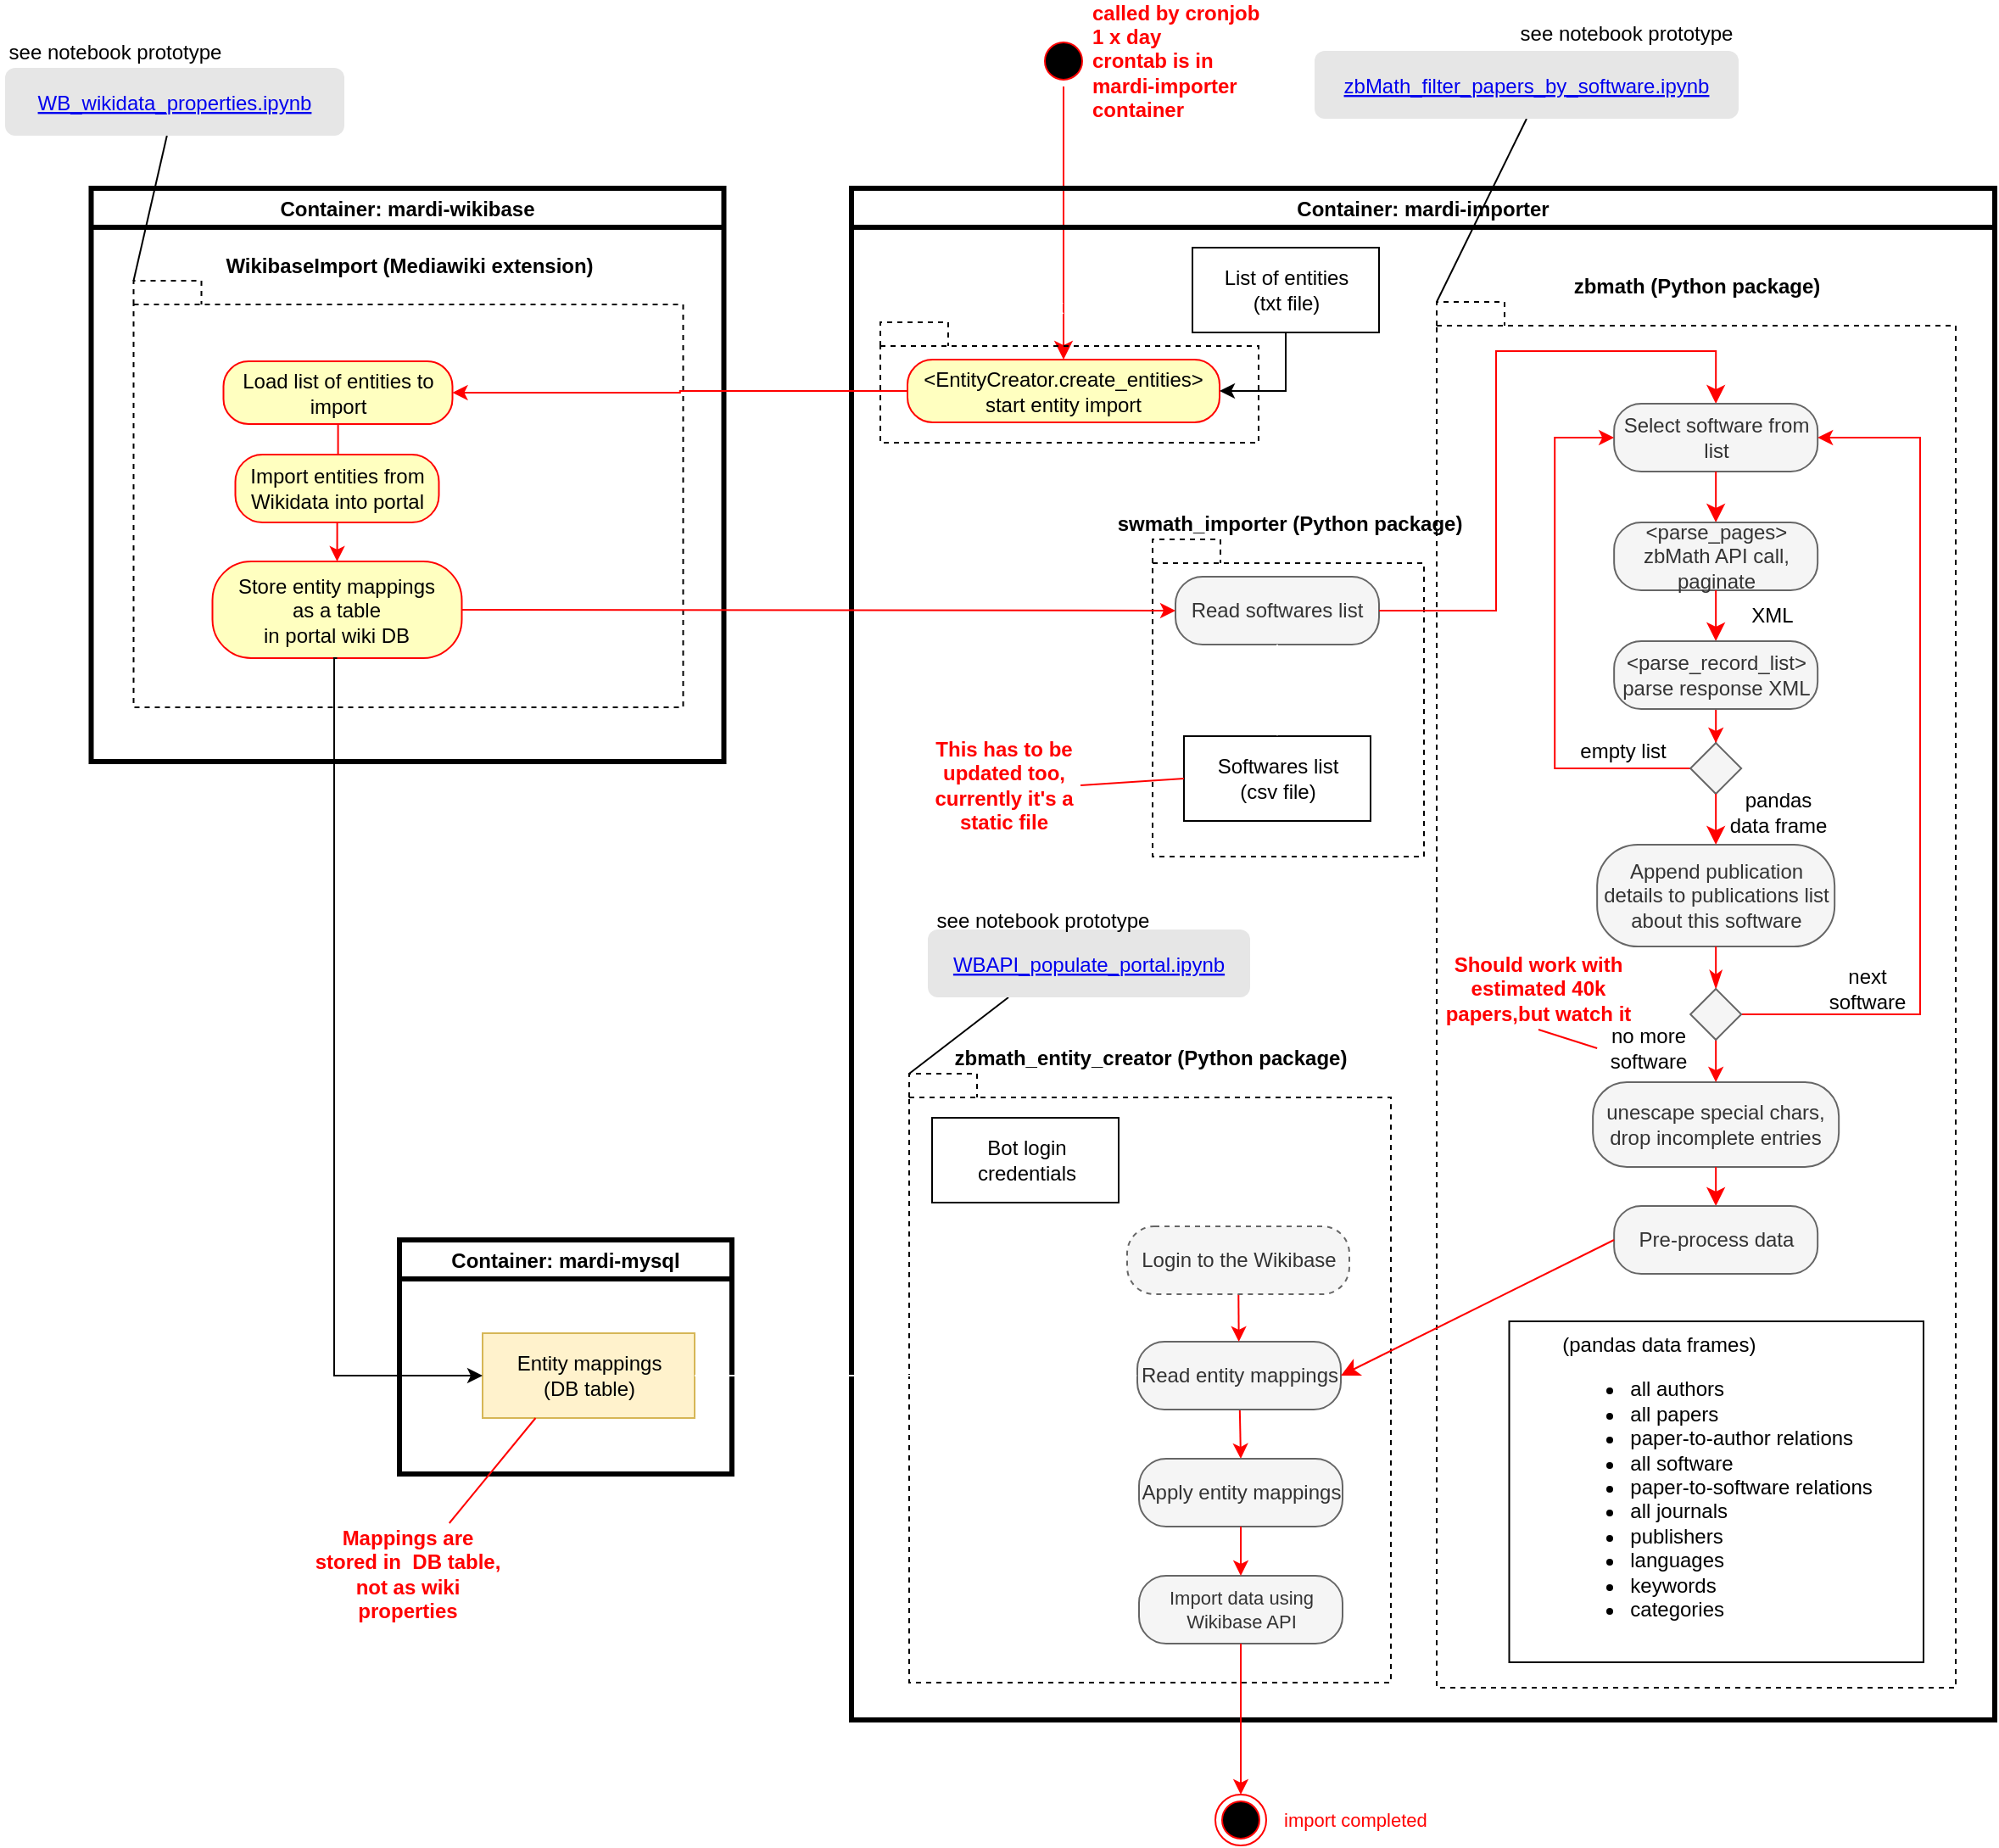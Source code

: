 <mxfile version="16.6.4" type="device"><diagram id="C5RBs43oDa-KdzZeNtuy" name="Page-1"><mxGraphModel dx="2758" dy="1381" grid="0" gridSize="10" guides="1" tooltips="1" connect="1" arrows="1" fold="0" page="0" pageScale="1" pageWidth="1169" pageHeight="827" math="0" shadow="0"><root><mxCell id="WIyWlLk6GJQsqaUBKTNV-0"/><mxCell id="WIyWlLk6GJQsqaUBKTNV-1" parent="WIyWlLk6GJQsqaUBKTNV-0"/><mxCell id="m9KQSBJLPgrJcy7LGfR1-2" value="Container: mardi-mysql" style="swimlane;labelBackgroundColor=none;fillColor=none;strokeWidth=3;" parent="WIyWlLk6GJQsqaUBKTNV-1" vertex="1"><mxGeometry x="60.5" y="674" width="196" height="138" as="geometry"/></mxCell><mxCell id="1epmN8sxHNcEWNXe5Bpn-16" value="&lt;div&gt;Entity mappings &lt;br&gt;&lt;/div&gt;&lt;div&gt;(DB table)&lt;/div&gt;" style="html=1;fillColor=#fff2cc;strokeColor=#d6b656;fontColor=#000000;" parent="m9KQSBJLPgrJcy7LGfR1-2" vertex="1"><mxGeometry x="49" y="55" width="125" height="50" as="geometry"/></mxCell><mxCell id="1epmN8sxHNcEWNXe5Bpn-0" value="&lt;div&gt;&lt;font color=&quot;#FF0000&quot;&gt;&lt;b&gt;called by cronjob &lt;br&gt;&lt;/b&gt;&lt;/font&gt;&lt;/div&gt;&lt;div&gt;&lt;font color=&quot;#FF0000&quot;&gt;&lt;b&gt;1 x day&lt;/b&gt;&lt;/font&gt;&lt;/div&gt;&lt;div&gt;&lt;font color=&quot;#FF0000&quot;&gt;&lt;b&gt;crontab is in &lt;br&gt;&lt;/b&gt;&lt;/font&gt;&lt;/div&gt;&lt;div&gt;&lt;font color=&quot;#FF0000&quot;&gt;&lt;b&gt;mardi-importer&lt;/b&gt;&lt;/font&gt;&lt;/div&gt;&lt;div&gt;&lt;font color=&quot;#FF0000&quot;&gt;&lt;b&gt;container&lt;br&gt;&lt;/b&gt;&lt;/font&gt;&lt;/div&gt;" style="ellipse;html=1;shape=startState;fillColor=#000000;strokeColor=#ff0000;labelPosition=right;verticalLabelPosition=middle;align=left;verticalAlign=middle;" parent="WIyWlLk6GJQsqaUBKTNV-1" vertex="1"><mxGeometry x="437" y="-36" width="30" height="30" as="geometry"/></mxCell><mxCell id="1epmN8sxHNcEWNXe5Bpn-1" value="" style="edgeStyle=orthogonalEdgeStyle;html=1;verticalAlign=bottom;endArrow=classic;endSize=8;strokeColor=#ff0000;rounded=0;endFill=1;" parent="WIyWlLk6GJQsqaUBKTNV-1" source="1epmN8sxHNcEWNXe5Bpn-0" target="JFioDsSMnqig9cmUrOe--0" edge="1"><mxGeometry relative="1" as="geometry"><mxPoint x="155" y="150" as="targetPoint"/></mxGeometry></mxCell><mxCell id="1epmN8sxHNcEWNXe5Bpn-4" value="Container: mardi-wikibase" style="swimlane;startSize=23;strokeWidth=3;fillColor=none;" parent="WIyWlLk6GJQsqaUBKTNV-1" vertex="1"><mxGeometry x="-121.25" y="54" width="373" height="338" as="geometry"/></mxCell><mxCell id="m9KQSBJLPgrJcy7LGfR1-1" value="WikibaseImport (Mediawiki extension)" style="shape=folder;fontStyle=1;spacingTop=10;tabWidth=40;tabHeight=14;tabPosition=left;html=1;align=center;labelPosition=center;verticalLabelPosition=top;verticalAlign=bottom;labelBackgroundColor=none;horizontal=1;fillColor=none;dashed=1;" parent="1epmN8sxHNcEWNXe5Bpn-4" vertex="1"><mxGeometry x="25" y="54.5" width="324" height="251.5" as="geometry"/></mxCell><mxCell id="1epmN8sxHNcEWNXe5Bpn-15" style="edgeStyle=orthogonalEdgeStyle;rounded=0;orthogonalLoop=1;jettySize=auto;html=1;entryX=0.5;entryY=0;entryDx=0;entryDy=0;strokeColor=#FF0000;" parent="1epmN8sxHNcEWNXe5Bpn-4" source="1epmN8sxHNcEWNXe5Bpn-5" target="1epmN8sxHNcEWNXe5Bpn-13" edge="1"><mxGeometry relative="1" as="geometry"/></mxCell><mxCell id="1epmN8sxHNcEWNXe5Bpn-5" value="Load list of entities to import" style="rounded=1;whiteSpace=wrap;html=1;arcSize=40;fontColor=#000000;fillColor=#ffffc0;strokeColor=#ff0000;" parent="1epmN8sxHNcEWNXe5Bpn-4" vertex="1"><mxGeometry x="78" y="102" width="135" height="37" as="geometry"/></mxCell><mxCell id="1epmN8sxHNcEWNXe5Bpn-29" style="edgeStyle=orthogonalEdgeStyle;rounded=0;orthogonalLoop=1;jettySize=auto;html=1;entryX=0.5;entryY=0;entryDx=0;entryDy=0;strokeColor=#FF0000;" parent="1epmN8sxHNcEWNXe5Bpn-4" source="1epmN8sxHNcEWNXe5Bpn-13" target="1epmN8sxHNcEWNXe5Bpn-27" edge="1"><mxGeometry relative="1" as="geometry"><Array as="points"/></mxGeometry></mxCell><mxCell id="1epmN8sxHNcEWNXe5Bpn-13" value="Import entities from Wikidata into portal" style="rounded=1;whiteSpace=wrap;html=1;arcSize=40;fontColor=#000000;fillColor=#ffffc0;strokeColor=#ff0000;" parent="1epmN8sxHNcEWNXe5Bpn-4" vertex="1"><mxGeometry x="85" y="157" width="120" height="40" as="geometry"/></mxCell><mxCell id="1epmN8sxHNcEWNXe5Bpn-27" value="&lt;div&gt;Store entity mappings&lt;/div&gt;&lt;div&gt;as a table &lt;br&gt;&lt;/div&gt;&lt;div&gt;in portal wiki DB&lt;/div&gt;" style="rounded=1;whiteSpace=wrap;html=1;arcSize=40;fontColor=#000000;fillColor=#ffffc0;strokeColor=#ff0000;" parent="1epmN8sxHNcEWNXe5Bpn-4" vertex="1"><mxGeometry x="71.5" y="220" width="147" height="57" as="geometry"/></mxCell><mxCell id="1epmN8sxHNcEWNXe5Bpn-22" value="Container: mardi-importer" style="swimlane;strokeWidth=3;fillColor=none;" parent="WIyWlLk6GJQsqaUBKTNV-1" vertex="1"><mxGeometry x="327" y="54" width="674" height="903" as="geometry"/></mxCell><mxCell id="JFioDsSMnqig9cmUrOe--1" value="wikidata" style="shape=folder;fontStyle=1;spacingTop=10;tabWidth=40;tabHeight=14;tabPosition=left;html=1;fontColor=#FFFFFF;labelPosition=center;verticalLabelPosition=top;align=center;verticalAlign=bottom;dashed=1;fillColor=none;" vertex="1" parent="1epmN8sxHNcEWNXe5Bpn-22"><mxGeometry x="17" y="79" width="223" height="71" as="geometry"/></mxCell><mxCell id="m9KQSBJLPgrJcy7LGfR1-8" value="zbmath (Python package)" style="shape=folder;fontStyle=1;spacingTop=10;tabWidth=40;tabHeight=14;tabPosition=left;html=1;dashed=1;labelPosition=center;verticalLabelPosition=top;align=center;verticalAlign=bottom;fillColor=none;" parent="1epmN8sxHNcEWNXe5Bpn-22" vertex="1"><mxGeometry x="345" y="67" width="306" height="817" as="geometry"/></mxCell><mxCell id="m9KQSBJLPgrJcy7LGfR1-93" value="swmath_importer (Python package)" style="shape=folder;fontStyle=1;spacingTop=10;tabWidth=40;tabHeight=14;tabPosition=left;html=1;dashed=1;labelPosition=center;verticalLabelPosition=top;align=center;verticalAlign=bottom;fillColor=none;" parent="1epmN8sxHNcEWNXe5Bpn-22" vertex="1"><mxGeometry x="177.5" y="207" width="160" height="187" as="geometry"/></mxCell><mxCell id="1epmN8sxHNcEWNXe5Bpn-31" value="Read softwares list" style="rounded=1;whiteSpace=wrap;html=1;arcSize=40;fillColor=#f5f5f5;strokeColor=#666666;fontColor=#333333;" parent="1epmN8sxHNcEWNXe5Bpn-22" vertex="1"><mxGeometry x="191.0" y="229" width="120" height="40" as="geometry"/></mxCell><mxCell id="1epmN8sxHNcEWNXe5Bpn-32" value="" style="edgeStyle=orthogonalEdgeStyle;html=1;verticalAlign=bottom;endArrow=classic;endSize=8;strokeColor=#ff0000;rounded=0;entryX=0.5;entryY=0;entryDx=0;entryDy=0;endFill=1;" parent="1epmN8sxHNcEWNXe5Bpn-22" source="1epmN8sxHNcEWNXe5Bpn-31" target="1epmN8sxHNcEWNXe5Bpn-34" edge="1"><mxGeometry relative="1" as="geometry"><mxPoint x="356.58" y="166.5" as="targetPoint"/><Array as="points"><mxPoint x="380" y="249"/><mxPoint x="380" y="96"/><mxPoint x="510" y="96"/></Array></mxGeometry></mxCell><mxCell id="1epmN8sxHNcEWNXe5Bpn-30" value="&lt;div&gt;Softwares list &lt;br&gt;&lt;/div&gt;&lt;div&gt;(csv file)&lt;/div&gt;" style="html=1;fillColor=none;" parent="1epmN8sxHNcEWNXe5Bpn-22" vertex="1"><mxGeometry x="196" y="323" width="110" height="50" as="geometry"/></mxCell><mxCell id="1epmN8sxHNcEWNXe5Bpn-34" value="Select software from list" style="rounded=1;whiteSpace=wrap;html=1;arcSize=40;fontColor=#333333;fillColor=#f5f5f5;strokeColor=#666666;" parent="1epmN8sxHNcEWNXe5Bpn-22" vertex="1"><mxGeometry x="449.58" y="127" width="120" height="40" as="geometry"/></mxCell><mxCell id="1epmN8sxHNcEWNXe5Bpn-35" value="" style="edgeStyle=orthogonalEdgeStyle;html=1;verticalAlign=bottom;endArrow=classic;endSize=8;strokeColor=#ff0000;rounded=0;entryX=0.5;entryY=0;entryDx=0;entryDy=0;endFill=1;" parent="1epmN8sxHNcEWNXe5Bpn-22" source="1epmN8sxHNcEWNXe5Bpn-34" target="1epmN8sxHNcEWNXe5Bpn-36" edge="1"><mxGeometry relative="1" as="geometry"><mxPoint x="509.58" y="237" as="targetPoint"/></mxGeometry></mxCell><mxCell id="1epmN8sxHNcEWNXe5Bpn-36" value="&lt;div&gt;&amp;lt;parse_pages&amp;gt;&lt;br&gt;&lt;/div&gt;&lt;div&gt;zbMath API call,&lt;/div&gt;&lt;div&gt;paginate&lt;br&gt;&lt;/div&gt;" style="rounded=1;whiteSpace=wrap;html=1;arcSize=40;fontColor=#333333;fillColor=#f5f5f5;strokeColor=#666666;" parent="1epmN8sxHNcEWNXe5Bpn-22" vertex="1"><mxGeometry x="449.58" y="197" width="120" height="40" as="geometry"/></mxCell><mxCell id="1epmN8sxHNcEWNXe5Bpn-37" value="" style="edgeStyle=orthogonalEdgeStyle;html=1;verticalAlign=bottom;endArrow=classic;endSize=8;strokeColor=#ff0000;rounded=0;entryX=0.5;entryY=0;entryDx=0;entryDy=0;endFill=1;" parent="1epmN8sxHNcEWNXe5Bpn-22" source="1epmN8sxHNcEWNXe5Bpn-36" target="1epmN8sxHNcEWNXe5Bpn-38" edge="1"><mxGeometry relative="1" as="geometry"><mxPoint x="509.58" y="327" as="targetPoint"/></mxGeometry></mxCell><mxCell id="1epmN8sxHNcEWNXe5Bpn-46" style="edgeStyle=orthogonalEdgeStyle;rounded=0;orthogonalLoop=1;jettySize=auto;html=1;entryX=0.5;entryY=0;entryDx=0;entryDy=0;strokeColor=#FF0000;" parent="1epmN8sxHNcEWNXe5Bpn-22" source="1epmN8sxHNcEWNXe5Bpn-38" target="1epmN8sxHNcEWNXe5Bpn-44" edge="1"><mxGeometry relative="1" as="geometry"/></mxCell><mxCell id="1epmN8sxHNcEWNXe5Bpn-38" value="&lt;div&gt;&amp;lt;parse_record_list&amp;gt;&lt;/div&gt;&lt;div&gt;parse response XML &lt;br&gt;&lt;/div&gt;" style="rounded=1;whiteSpace=wrap;html=1;arcSize=40;fontColor=#333333;fillColor=#f5f5f5;strokeColor=#666666;" parent="1epmN8sxHNcEWNXe5Bpn-22" vertex="1"><mxGeometry x="449.58" y="267" width="120" height="40" as="geometry"/></mxCell><mxCell id="1epmN8sxHNcEWNXe5Bpn-40" value="XML" style="text;html=1;strokeColor=none;fillColor=none;align=center;verticalAlign=middle;whiteSpace=wrap;rounded=0;" parent="1epmN8sxHNcEWNXe5Bpn-22" vertex="1"><mxGeometry x="512.58" y="237" width="60" height="30" as="geometry"/></mxCell><mxCell id="1epmN8sxHNcEWNXe5Bpn-43" value="pandas data frame" style="text;html=1;strokeColor=none;fillColor=none;align=center;verticalAlign=middle;whiteSpace=wrap;rounded=0;" parent="1epmN8sxHNcEWNXe5Bpn-22" vertex="1"><mxGeometry x="512.74" y="353" width="66.87" height="30" as="geometry"/></mxCell><mxCell id="1epmN8sxHNcEWNXe5Bpn-47" style="edgeStyle=orthogonalEdgeStyle;rounded=0;orthogonalLoop=1;jettySize=auto;html=1;entryX=0;entryY=0.5;entryDx=0;entryDy=0;strokeColor=#FF0000;" parent="1epmN8sxHNcEWNXe5Bpn-22" source="1epmN8sxHNcEWNXe5Bpn-44" target="1epmN8sxHNcEWNXe5Bpn-34" edge="1"><mxGeometry relative="1" as="geometry"><Array as="points"><mxPoint x="414.58" y="342"/><mxPoint x="414.58" y="147"/></Array></mxGeometry></mxCell><mxCell id="1epmN8sxHNcEWNXe5Bpn-44" value="" style="rhombus;whiteSpace=wrap;html=1;fillColor=#f5f5f5;strokeColor=#666666;fontColor=#333333;" parent="1epmN8sxHNcEWNXe5Bpn-22" vertex="1"><mxGeometry x="494.58" y="327" width="30" height="30" as="geometry"/></mxCell><mxCell id="1epmN8sxHNcEWNXe5Bpn-41" value="Append publication details to publications list about this software" style="rounded=1;whiteSpace=wrap;html=1;arcSize=40;fontColor=#333333;fillColor=#f5f5f5;strokeColor=#666666;" parent="1epmN8sxHNcEWNXe5Bpn-22" vertex="1"><mxGeometry x="439.58" y="387" width="140" height="60" as="geometry"/></mxCell><mxCell id="1epmN8sxHNcEWNXe5Bpn-39" value="" style="edgeStyle=orthogonalEdgeStyle;html=1;verticalAlign=bottom;endArrow=classic;endSize=8;strokeColor=#ff0000;rounded=0;entryX=0.5;entryY=0;entryDx=0;entryDy=0;exitX=0.5;exitY=1;exitDx=0;exitDy=0;endFill=1;" parent="1epmN8sxHNcEWNXe5Bpn-22" source="1epmN8sxHNcEWNXe5Bpn-44" target="1epmN8sxHNcEWNXe5Bpn-41" edge="1"><mxGeometry relative="1" as="geometry"><mxPoint x="509.58" y="462" as="targetPoint"/></mxGeometry></mxCell><mxCell id="1epmN8sxHNcEWNXe5Bpn-48" value="empty list" style="text;html=1;strokeColor=none;fillColor=none;align=center;verticalAlign=middle;whiteSpace=wrap;rounded=0;" parent="1epmN8sxHNcEWNXe5Bpn-22" vertex="1"><mxGeometry x="424.58" y="317" width="60" height="30" as="geometry"/></mxCell><mxCell id="1epmN8sxHNcEWNXe5Bpn-49" value="&lt;div&gt;unescape special chars,&lt;/div&gt;&lt;div&gt;drop incomplete entries&lt;br&gt;&lt;/div&gt;" style="rounded=1;whiteSpace=wrap;html=1;arcSize=40;fontColor=#333333;fillColor=#f5f5f5;strokeColor=#666666;" parent="1epmN8sxHNcEWNXe5Bpn-22" vertex="1"><mxGeometry x="437.08" y="527" width="145" height="50" as="geometry"/></mxCell><mxCell id="1epmN8sxHNcEWNXe5Bpn-42" value="" style="edgeStyle=orthogonalEdgeStyle;html=1;verticalAlign=bottom;endArrow=classicThin;endSize=8;strokeColor=#ff0000;rounded=0;entryX=0.5;entryY=0;entryDx=0;entryDy=0;endFill=1;" parent="1epmN8sxHNcEWNXe5Bpn-22" source="1epmN8sxHNcEWNXe5Bpn-41" target="1epmN8sxHNcEWNXe5Bpn-72" edge="1"><mxGeometry relative="1" as="geometry"><mxPoint x="504.58" y="557" as="targetPoint"/></mxGeometry></mxCell><mxCell id="1epmN8sxHNcEWNXe5Bpn-50" value="" style="html=1;verticalAlign=bottom;endArrow=classic;endSize=8;strokeColor=#ff0000;rounded=0;entryX=0.5;entryY=0;entryDx=0;entryDy=0;endFill=1;exitX=0.5;exitY=1;exitDx=0;exitDy=0;" parent="1epmN8sxHNcEWNXe5Bpn-22" source="1epmN8sxHNcEWNXe5Bpn-49" target="1epmN8sxHNcEWNXe5Bpn-51" edge="1"><mxGeometry relative="1" as="geometry"><mxPoint x="514.58" y="657" as="targetPoint"/></mxGeometry></mxCell><mxCell id="m9KQSBJLPgrJcy7LGfR1-94" style="edgeStyle=none;rounded=0;orthogonalLoop=1;jettySize=auto;html=1;entryX=0.5;entryY=0;entryDx=0;entryDy=0;endArrow=classic;endFill=1;strokeColor=#FFFFFF;" parent="1epmN8sxHNcEWNXe5Bpn-22" source="1epmN8sxHNcEWNXe5Bpn-51" target="1epmN8sxHNcEWNXe5Bpn-59" edge="1"><mxGeometry relative="1" as="geometry"/></mxCell><mxCell id="1epmN8sxHNcEWNXe5Bpn-51" value="Pre-process data" style="rounded=1;whiteSpace=wrap;html=1;arcSize=40;fontColor=#333333;fillColor=#f5f5f5;strokeColor=#666666;" parent="1epmN8sxHNcEWNXe5Bpn-22" vertex="1"><mxGeometry x="449.58" y="600" width="120" height="40" as="geometry"/></mxCell><mxCell id="m9KQSBJLPgrJcy7LGfR1-136" style="edgeStyle=none;shape=connector;rounded=0;orthogonalLoop=1;jettySize=auto;html=1;entryX=1;entryY=0.5;entryDx=0;entryDy=0;labelBackgroundColor=default;fontFamily=Helvetica;fontSize=11;fontColor=#FF0000;endArrow=classic;endFill=1;strokeColor=#FFFFFF;" parent="1epmN8sxHNcEWNXe5Bpn-22" source="1epmN8sxHNcEWNXe5Bpn-59" target="m9KQSBJLPgrJcy7LGfR1-102" edge="1"><mxGeometry relative="1" as="geometry"/></mxCell><mxCell id="1epmN8sxHNcEWNXe5Bpn-59" value="&lt;div align=&quot;left&quot;&gt;(pandas data frames)&lt;br&gt;&lt;/div&gt;&lt;div align=&quot;left&quot;&gt;&lt;ul&gt;&lt;li&gt;all authors&lt;/li&gt;&lt;li&gt;all papers&lt;/li&gt;&lt;li&gt;&lt;font style=&quot;font-size: 12px&quot;&gt;&lt;span style=&quot;font-weight: normal&quot;&gt;paper-to-author relations&lt;/span&gt;&lt;/font&gt;&lt;/li&gt;&lt;li&gt;&lt;font style=&quot;font-size: 12px&quot;&gt;&lt;span style=&quot;font-weight: normal&quot;&gt;&lt;/span&gt;&lt;/font&gt;all software&lt;font style=&quot;font-size: 12px&quot;&gt;&lt;span style=&quot;font-weight: normal&quot;&gt;&lt;/span&gt;&lt;/font&gt;&lt;/li&gt;&lt;li&gt;&lt;font style=&quot;font-size: 12px&quot;&gt;&lt;span style=&quot;font-weight: normal&quot;&gt;paper-to-software relations&lt;/span&gt;&lt;/font&gt;&lt;/li&gt;&lt;li&gt;all journals&lt;/li&gt;&lt;li&gt;publishers&lt;br&gt;&lt;/li&gt;&lt;li&gt;languages&lt;/li&gt;&lt;li&gt;keywords&lt;br&gt;&lt;/li&gt;&lt;li&gt;categories&lt;br&gt;&lt;/li&gt;&lt;/ul&gt;&lt;/div&gt;&lt;br&gt;&lt;br&gt;&lt;br&gt;" style="html=1;labelPosition=center;verticalLabelPosition=middle;align=center;verticalAlign=top;fillColor=none;" parent="1epmN8sxHNcEWNXe5Bpn-22" vertex="1"><mxGeometry x="387.75" y="668" width="244.25" height="201" as="geometry"/></mxCell><mxCell id="1epmN8sxHNcEWNXe5Bpn-76" style="rounded=0;orthogonalLoop=1;jettySize=auto;html=1;entryX=0.5;entryY=0;entryDx=0;entryDy=0;fontSize=12;strokeColor=#FF0000;exitX=0.5;exitY=1;exitDx=0;exitDy=0;" parent="1epmN8sxHNcEWNXe5Bpn-22" source="1epmN8sxHNcEWNXe5Bpn-72" target="1epmN8sxHNcEWNXe5Bpn-49" edge="1"><mxGeometry relative="1" as="geometry"/></mxCell><mxCell id="1epmN8sxHNcEWNXe5Bpn-78" style="edgeStyle=orthogonalEdgeStyle;rounded=0;orthogonalLoop=1;jettySize=auto;html=1;entryX=1;entryY=0.5;entryDx=0;entryDy=0;fontSize=12;exitX=1;exitY=0.5;exitDx=0;exitDy=0;strokeColor=#FF0000;" parent="1epmN8sxHNcEWNXe5Bpn-22" source="1epmN8sxHNcEWNXe5Bpn-72" target="1epmN8sxHNcEWNXe5Bpn-34" edge="1"><mxGeometry relative="1" as="geometry"><Array as="points"><mxPoint x="630" y="487"/><mxPoint x="630" y="147"/></Array></mxGeometry></mxCell><mxCell id="1epmN8sxHNcEWNXe5Bpn-72" value="" style="rhombus;whiteSpace=wrap;html=1;fillColor=#f5f5f5;strokeColor=#666666;fontColor=#333333;" parent="1epmN8sxHNcEWNXe5Bpn-22" vertex="1"><mxGeometry x="494.58" y="472" width="30" height="30" as="geometry"/></mxCell><mxCell id="1epmN8sxHNcEWNXe5Bpn-77" value="no more software" style="text;html=1;strokeColor=none;fillColor=none;align=center;verticalAlign=middle;whiteSpace=wrap;rounded=0;fontSize=12;" parent="1epmN8sxHNcEWNXe5Bpn-22" vertex="1"><mxGeometry x="439.58" y="492" width="60" height="30" as="geometry"/></mxCell><mxCell id="1epmN8sxHNcEWNXe5Bpn-79" value="next software" style="text;html=1;strokeColor=none;fillColor=none;align=center;verticalAlign=middle;whiteSpace=wrap;rounded=0;fontSize=12;" parent="1epmN8sxHNcEWNXe5Bpn-22" vertex="1"><mxGeometry x="569" y="457" width="60" height="30" as="geometry"/></mxCell><mxCell id="m9KQSBJLPgrJcy7LGfR1-10" value="" style="endArrow=classic;html=1;rounded=0;strokeColor=#FFFFFF;entryX=0.5;entryY=0;entryDx=0;entryDy=0;exitX=0.5;exitY=1;exitDx=0;exitDy=0;endFill=1;" parent="1epmN8sxHNcEWNXe5Bpn-22" source="1epmN8sxHNcEWNXe5Bpn-31" target="1epmN8sxHNcEWNXe5Bpn-30" edge="1"><mxGeometry width="50" height="50" relative="1" as="geometry"><mxPoint x="515.61" y="224.5" as="sourcePoint"/><mxPoint x="565.61" y="174.5" as="targetPoint"/></mxGeometry></mxCell><mxCell id="m9KQSBJLPgrJcy7LGfR1-0" value="&lt;div&gt;zbmath_entity_creator (Python package)&lt;/div&gt;" style="shape=folder;fontStyle=1;spacingTop=10;tabWidth=40;tabHeight=14;tabPosition=left;html=1;dashed=1;labelPosition=center;verticalLabelPosition=top;align=center;verticalAlign=bottom;fillColor=none;" parent="1epmN8sxHNcEWNXe5Bpn-22" vertex="1"><mxGeometry x="34" y="522" width="284" height="359" as="geometry"/></mxCell><mxCell id="m9KQSBJLPgrJcy7LGfR1-150" style="edgeStyle=none;shape=connector;rounded=0;orthogonalLoop=1;jettySize=auto;html=1;entryX=0.5;entryY=0;entryDx=0;entryDy=0;labelBackgroundColor=default;fontFamily=Helvetica;fontSize=11;fontColor=#FF0000;endArrow=classic;endFill=1;strokeColor=#FF0000;" parent="1epmN8sxHNcEWNXe5Bpn-22" source="1epmN8sxHNcEWNXe5Bpn-23" target="m9KQSBJLPgrJcy7LGfR1-102" edge="1"><mxGeometry relative="1" as="geometry"/></mxCell><mxCell id="1epmN8sxHNcEWNXe5Bpn-23" value="Read entity mappings" style="rounded=1;whiteSpace=wrap;html=1;arcSize=40;fontColor=#333333;fillColor=#f5f5f5;strokeColor=#666666;" parent="1epmN8sxHNcEWNXe5Bpn-22" vertex="1"><mxGeometry x="168.5" y="680" width="120" height="40" as="geometry"/></mxCell><mxCell id="1epmN8sxHNcEWNXe5Bpn-52" value="" style="html=1;verticalAlign=bottom;endArrow=classic;endSize=8;strokeColor=#ff0000;rounded=0;endFill=1;exitX=0;exitY=0.5;exitDx=0;exitDy=0;entryX=1;entryY=0.5;entryDx=0;entryDy=0;" parent="1epmN8sxHNcEWNXe5Bpn-22" source="1epmN8sxHNcEWNXe5Bpn-51" target="1epmN8sxHNcEWNXe5Bpn-23" edge="1"><mxGeometry relative="1" as="geometry"><mxPoint x="288" y="620" as="targetPoint"/><Array as="points"/></mxGeometry></mxCell><mxCell id="1epmN8sxHNcEWNXe5Bpn-82" value="&lt;b&gt;Should work with estimated 40k papers,but watch it&lt;br&gt;&lt;/b&gt;" style="text;html=1;strokeColor=none;fillColor=none;align=center;verticalAlign=middle;whiteSpace=wrap;rounded=0;labelBackgroundColor=none;fontSize=12;fontColor=#FF0000;" parent="1epmN8sxHNcEWNXe5Bpn-22" vertex="1"><mxGeometry x="345" y="447" width="120" height="49" as="geometry"/></mxCell><mxCell id="1epmN8sxHNcEWNXe5Bpn-80" value="&lt;b&gt;&lt;font color=&quot;#FF0000&quot;&gt;&lt;span style=&quot;background-color: transparent&quot;&gt;This has to be updated too&lt;/span&gt;, currently it's a static file&lt;br&gt;&lt;/font&gt;&lt;/b&gt;" style="text;html=1;strokeColor=none;fillColor=none;align=center;verticalAlign=middle;whiteSpace=wrap;rounded=0;fontSize=12;" parent="1epmN8sxHNcEWNXe5Bpn-22" vertex="1"><mxGeometry x="45" y="327" width="90" height="50" as="geometry"/></mxCell><mxCell id="1epmN8sxHNcEWNXe5Bpn-81" style="rounded=0;orthogonalLoop=1;jettySize=auto;html=1;entryX=0;entryY=0.5;entryDx=0;entryDy=0;fontSize=12;strokeColor=#FF0000;endArrow=none;endFill=0;exitX=1;exitY=0.5;exitDx=0;exitDy=0;" parent="1epmN8sxHNcEWNXe5Bpn-22" source="1epmN8sxHNcEWNXe5Bpn-80" target="1epmN8sxHNcEWNXe5Bpn-30" edge="1"><mxGeometry relative="1" as="geometry"><mxPoint x="218.77" y="375" as="sourcePoint"/></mxGeometry></mxCell><mxCell id="m9KQSBJLPgrJcy7LGfR1-149" style="edgeStyle=none;shape=connector;rounded=0;orthogonalLoop=1;jettySize=auto;html=1;labelBackgroundColor=default;fontFamily=Helvetica;fontSize=11;fontColor=#FF0000;endArrow=classic;endFill=1;strokeColor=#FF0000;" parent="1epmN8sxHNcEWNXe5Bpn-22" source="m9KQSBJLPgrJcy7LGfR1-95" target="1epmN8sxHNcEWNXe5Bpn-23" edge="1"><mxGeometry relative="1" as="geometry"/></mxCell><mxCell id="m9KQSBJLPgrJcy7LGfR1-95" value="Login to the Wikibase" style="rounded=1;whiteSpace=wrap;html=1;arcSize=40;fontColor=#333333;fillColor=#f5f5f5;strokeColor=#666666;dashed=1;labelBackgroundColor=none;" parent="1epmN8sxHNcEWNXe5Bpn-22" vertex="1"><mxGeometry x="162.5" y="612" width="131" height="40" as="geometry"/></mxCell><mxCell id="m9KQSBJLPgrJcy7LGfR1-101" style="edgeStyle=none;rounded=0;orthogonalLoop=1;jettySize=auto;html=1;entryX=0;entryY=0.5;entryDx=0;entryDy=0;fontFamily=Helvetica;fontSize=12;fontColor=default;endArrow=classic;endFill=1;startSize=23;strokeColor=#FFFFFF;exitX=0.5;exitY=1;exitDx=0;exitDy=0;" parent="1epmN8sxHNcEWNXe5Bpn-22" source="m9KQSBJLPgrJcy7LGfR1-99" target="m9KQSBJLPgrJcy7LGfR1-95" edge="1"><mxGeometry relative="1" as="geometry"><mxPoint x="326.25" y="676" as="sourcePoint"/></mxGeometry></mxCell><mxCell id="m9KQSBJLPgrJcy7LGfR1-99" value="&lt;div&gt;Bot login &lt;br&gt;&lt;/div&gt;&lt;div&gt;credentials&lt;/div&gt;" style="html=1;fontFamily=Helvetica;fontSize=12;fontColor=default;startSize=23;strokeColor=default;strokeWidth=1;fillColor=none;" parent="1epmN8sxHNcEWNXe5Bpn-22" vertex="1"><mxGeometry x="47.5" y="548" width="110" height="50" as="geometry"/></mxCell><mxCell id="m9KQSBJLPgrJcy7LGfR1-102" value="Apply entity mappings" style="rounded=1;whiteSpace=wrap;html=1;arcSize=40;fontColor=#333333;fillColor=#f5f5f5;strokeColor=#666666;fontFamily=Helvetica;fontSize=12;startSize=23;" parent="1epmN8sxHNcEWNXe5Bpn-22" vertex="1"><mxGeometry x="169.5" y="749" width="120" height="40" as="geometry"/></mxCell><mxCell id="m9KQSBJLPgrJcy7LGfR1-110" style="edgeStyle=none;shape=connector;rounded=0;orthogonalLoop=1;jettySize=auto;html=1;labelBackgroundColor=default;fontFamily=Helvetica;fontSize=11;fontColor=#FF0000;endArrow=classic;endFill=1;strokeColor=#FF0000;" parent="1epmN8sxHNcEWNXe5Bpn-22" edge="1"><mxGeometry relative="1" as="geometry"><mxPoint x="756" y="400" as="sourcePoint"/></mxGeometry></mxCell><mxCell id="m9KQSBJLPgrJcy7LGfR1-113" style="edgeStyle=none;shape=connector;rounded=0;orthogonalLoop=1;jettySize=auto;html=1;labelBackgroundColor=default;fontFamily=Helvetica;fontSize=11;fontColor=#FF0000;endArrow=classic;endFill=1;strokeColor=#FF0000;" parent="1epmN8sxHNcEWNXe5Bpn-22" edge="1"><mxGeometry relative="1" as="geometry"><mxPoint x="756" y="457" as="sourcePoint"/></mxGeometry></mxCell><mxCell id="m9KQSBJLPgrJcy7LGfR1-116" style="edgeStyle=none;shape=connector;rounded=0;orthogonalLoop=1;jettySize=auto;html=1;labelBackgroundColor=default;fontFamily=Helvetica;fontSize=11;fontColor=#FF0000;endArrow=classic;endFill=1;strokeColor=#FF0000;" parent="1epmN8sxHNcEWNXe5Bpn-22" edge="1"><mxGeometry relative="1" as="geometry"><mxPoint x="756" y="519.0" as="sourcePoint"/></mxGeometry></mxCell><mxCell id="m9KQSBJLPgrJcy7LGfR1-119" style="edgeStyle=none;shape=connector;rounded=0;orthogonalLoop=1;jettySize=auto;html=1;entryX=0.5;entryY=0;entryDx=0;entryDy=0;labelBackgroundColor=default;fontFamily=Helvetica;fontSize=11;fontColor=#FF0000;endArrow=classic;endFill=1;strokeColor=#FF0000;" parent="1epmN8sxHNcEWNXe5Bpn-22" edge="1"><mxGeometry relative="1" as="geometry"><mxPoint x="757.026" y="578" as="sourcePoint"/></mxGeometry></mxCell><mxCell id="m9KQSBJLPgrJcy7LGfR1-122" style="edgeStyle=none;shape=connector;rounded=0;orthogonalLoop=1;jettySize=auto;html=1;entryX=0.5;entryY=0;entryDx=0;entryDy=0;labelBackgroundColor=default;fontFamily=Helvetica;fontSize=11;fontColor=#FF0000;endArrow=classic;endFill=1;strokeColor=#FF0000;" parent="1epmN8sxHNcEWNXe5Bpn-22" edge="1"><mxGeometry relative="1" as="geometry"><mxPoint x="758" y="637" as="sourcePoint"/></mxGeometry></mxCell><mxCell id="m9KQSBJLPgrJcy7LGfR1-125" style="edgeStyle=none;shape=connector;rounded=0;orthogonalLoop=1;jettySize=auto;html=1;entryX=0.5;entryY=0;entryDx=0;entryDy=0;labelBackgroundColor=default;fontFamily=Helvetica;fontSize=11;fontColor=#FF0000;endArrow=classic;endFill=1;strokeColor=#FF0000;" parent="1epmN8sxHNcEWNXe5Bpn-22" edge="1"><mxGeometry relative="1" as="geometry"><mxPoint x="756.974" y="698" as="sourcePoint"/></mxGeometry></mxCell><mxCell id="m9KQSBJLPgrJcy7LGfR1-128" style="edgeStyle=none;shape=connector;rounded=0;orthogonalLoop=1;jettySize=auto;html=1;entryX=0.5;entryY=0;entryDx=0;entryDy=0;labelBackgroundColor=default;fontFamily=Helvetica;fontSize=11;fontColor=#FF0000;endArrow=classic;endFill=1;strokeColor=#FF0000;" parent="1epmN8sxHNcEWNXe5Bpn-22" edge="1"><mxGeometry relative="1" as="geometry"><mxPoint x="756" y="757" as="sourcePoint"/></mxGeometry></mxCell><mxCell id="m9KQSBJLPgrJcy7LGfR1-133" style="edgeStyle=none;shape=connector;rounded=0;orthogonalLoop=1;jettySize=auto;html=1;entryX=0.5;entryY=0;entryDx=0;entryDy=0;labelBackgroundColor=default;fontFamily=Helvetica;fontSize=11;fontColor=#FF0000;endArrow=classic;endFill=1;strokeColor=#FF0000;" parent="1epmN8sxHNcEWNXe5Bpn-22" edge="1"><mxGeometry relative="1" as="geometry"><mxPoint x="756" y="820" as="sourcePoint"/></mxGeometry></mxCell><mxCell id="yFnqK-vAuqDfqRR6oZZb-6" value="" style="endArrow=none;html=1;rounded=0;entryX=0.25;entryY=1;entryDx=0;entryDy=0;exitX=0;exitY=0;exitDx=0;exitDy=0;exitPerimeter=0;" parent="1epmN8sxHNcEWNXe5Bpn-22" source="m9KQSBJLPgrJcy7LGfR1-0" target="yFnqK-vAuqDfqRR6oZZb-5" edge="1"><mxGeometry width="50" height="50" relative="1" as="geometry"><mxPoint x="681.75" y="29" as="sourcePoint"/><mxPoint x="297" y="219" as="targetPoint"/></mxGeometry></mxCell><mxCell id="m9KQSBJLPgrJcy7LGfR1-141" value="&lt;div&gt;Import data using &lt;br&gt;&lt;/div&gt;&lt;div&gt;Wikibase API&lt;/div&gt;" style="rounded=1;whiteSpace=wrap;html=1;arcSize=40;fontColor=#333333;fillColor=#f5f5f5;strokeColor=#666666;fontFamily=Helvetica;fontSize=11;startSize=23;" parent="1epmN8sxHNcEWNXe5Bpn-22" vertex="1"><mxGeometry x="169.5" y="818" width="120" height="40" as="geometry"/></mxCell><mxCell id="m9KQSBJLPgrJcy7LGfR1-107" style="edgeStyle=none;shape=connector;rounded=0;orthogonalLoop=1;jettySize=auto;html=1;labelBackgroundColor=default;fontFamily=Helvetica;fontSize=11;fontColor=#FF0000;endArrow=classic;endFill=1;strokeColor=#FF0000;entryX=0.5;entryY=0;entryDx=0;entryDy=0;" parent="1epmN8sxHNcEWNXe5Bpn-22" source="m9KQSBJLPgrJcy7LGfR1-102" target="m9KQSBJLPgrJcy7LGfR1-141" edge="1"><mxGeometry relative="1" as="geometry"><mxPoint x="-143" y="955" as="targetPoint"/></mxGeometry></mxCell><mxCell id="m9KQSBJLPgrJcy7LGfR1-148" value="" style="endArrow=none;html=1;rounded=0;labelBackgroundColor=default;fontFamily=Helvetica;fontSize=11;fontColor=#FF0000;strokeColor=#FF0000;shape=connector;entryX=0.5;entryY=1;entryDx=0;entryDy=0;exitX=0;exitY=0.5;exitDx=0;exitDy=0;" parent="1epmN8sxHNcEWNXe5Bpn-22" source="1epmN8sxHNcEWNXe5Bpn-77" target="1epmN8sxHNcEWNXe5Bpn-82" edge="1"><mxGeometry width="50" height="50" relative="1" as="geometry"><mxPoint x="330" y="515" as="sourcePoint"/><mxPoint x="380" y="465" as="targetPoint"/></mxGeometry></mxCell><mxCell id="JFioDsSMnqig9cmUrOe--0" value="&lt;div&gt;&amp;lt;EntityCreator.create_entities&amp;gt;&lt;/div&gt;&lt;div&gt;start entity import&lt;br&gt;&lt;/div&gt;" style="rounded=1;whiteSpace=wrap;html=1;arcSize=40;fontColor=#000000;fillColor=#ffffc0;strokeColor=#ff0000;" vertex="1" parent="1epmN8sxHNcEWNXe5Bpn-22"><mxGeometry x="33" y="101" width="184" height="37" as="geometry"/></mxCell><mxCell id="m9KQSBJLPgrJcy7LGfR1-5" value="" style="group" parent="1epmN8sxHNcEWNXe5Bpn-22" vertex="1" connectable="0"><mxGeometry x="45" y="417" width="190" height="60" as="geometry"/></mxCell><UserObject label="WBAPI_populate_portal.ipynb" linkTarget="_blank" link="https://github.com/MaRDI4NFDI/portal-examples/blob/main/Import%20from%20zbMath/WBAPI_populate_portal.ipynb" id="yFnqK-vAuqDfqRR6oZZb-5"><mxCell style="fontColor=#0000EE;fontStyle=4;rounded=1;overflow=hidden;spacing=10;strokeColor=none;fillColor=#E6E6E6;" parent="m9KQSBJLPgrJcy7LGfR1-5" vertex="1"><mxGeometry y="20" width="190" height="40" as="geometry"/></mxCell></UserObject><mxCell id="yFnqK-vAuqDfqRR6oZZb-9" value="see notebook prototype" style="text;html=1;strokeColor=none;fillColor=none;align=center;verticalAlign=middle;whiteSpace=wrap;rounded=0;" parent="m9KQSBJLPgrJcy7LGfR1-5" vertex="1"><mxGeometry width="135.5" height="30" as="geometry"/></mxCell><mxCell id="1epmN8sxHNcEWNXe5Bpn-8" value="&lt;div&gt;List of entities &lt;br&gt;&lt;/div&gt;&lt;div&gt;(txt file)&lt;/div&gt;" style="html=1;fillColor=none;" parent="1epmN8sxHNcEWNXe5Bpn-22" vertex="1"><mxGeometry x="201" y="35" width="110" height="50" as="geometry"/></mxCell><mxCell id="1epmN8sxHNcEWNXe5Bpn-19" style="edgeStyle=orthogonalEdgeStyle;rounded=0;orthogonalLoop=1;jettySize=auto;html=1;entryX=1;entryY=0.5;entryDx=0;entryDy=0;exitX=0.5;exitY=1;exitDx=0;exitDy=0;" parent="1epmN8sxHNcEWNXe5Bpn-22" source="1epmN8sxHNcEWNXe5Bpn-8" target="JFioDsSMnqig9cmUrOe--0" edge="1"><mxGeometry relative="1" as="geometry"/></mxCell><mxCell id="1epmN8sxHNcEWNXe5Bpn-53" style="edgeStyle=orthogonalEdgeStyle;rounded=0;orthogonalLoop=1;jettySize=auto;html=1;entryX=0;entryY=0.5;entryDx=0;entryDy=0;exitX=0.5;exitY=1;exitDx=0;exitDy=0;" parent="WIyWlLk6GJQsqaUBKTNV-1" source="1epmN8sxHNcEWNXe5Bpn-27" target="1epmN8sxHNcEWNXe5Bpn-16" edge="1"><mxGeometry relative="1" as="geometry"><Array as="points"><mxPoint x="22" y="754"/></Array></mxGeometry></mxCell><mxCell id="1epmN8sxHNcEWNXe5Bpn-55" style="edgeStyle=orthogonalEdgeStyle;rounded=0;orthogonalLoop=1;jettySize=auto;html=1;entryX=0;entryY=0.5;entryDx=0;entryDy=0;exitX=1;exitY=0.5;exitDx=0;exitDy=0;strokeColor=#FF0000;" parent="WIyWlLk6GJQsqaUBKTNV-1" source="1epmN8sxHNcEWNXe5Bpn-27" target="1epmN8sxHNcEWNXe5Bpn-31" edge="1"><mxGeometry relative="1" as="geometry"><Array as="points"><mxPoint x="97" y="303"/></Array></mxGeometry></mxCell><mxCell id="1epmN8sxHNcEWNXe5Bpn-85" style="rounded=0;orthogonalLoop=1;jettySize=auto;html=1;entryX=0.25;entryY=1;entryDx=0;entryDy=0;fontSize=12;fontColor=#FF0000;strokeColor=#FF0000;endArrow=none;endFill=0;" parent="WIyWlLk6GJQsqaUBKTNV-1" source="1epmN8sxHNcEWNXe5Bpn-84" target="1epmN8sxHNcEWNXe5Bpn-16" edge="1"><mxGeometry relative="1" as="geometry"/></mxCell><mxCell id="1epmN8sxHNcEWNXe5Bpn-84" value="&lt;b&gt;Mappings are stored in&amp;nbsp; DB table, not as wiki properties&lt;br&gt;&lt;/b&gt;" style="text;html=1;strokeColor=none;fillColor=none;align=center;verticalAlign=middle;whiteSpace=wrap;rounded=0;labelBackgroundColor=none;fontSize=12;fontColor=#FF0000;" parent="WIyWlLk6GJQsqaUBKTNV-1" vertex="1"><mxGeometry x="9" y="841" width="112.5" height="60" as="geometry"/></mxCell><mxCell id="yFnqK-vAuqDfqRR6oZZb-2" style="rounded=0;orthogonalLoop=1;jettySize=auto;html=1;entryX=0;entryY=0;entryDx=0;entryDy=0;endArrow=none;endFill=0;entryPerimeter=0;" parent="WIyWlLk6GJQsqaUBKTNV-1" source="yFnqK-vAuqDfqRR6oZZb-1" target="m9KQSBJLPgrJcy7LGfR1-1" edge="1"><mxGeometry relative="1" as="geometry"/></mxCell><mxCell id="yFnqK-vAuqDfqRR6oZZb-4" value="" style="endArrow=none;html=1;rounded=0;entryX=0.5;entryY=1;entryDx=0;entryDy=0;exitX=0;exitY=0;exitDx=0;exitDy=0;exitPerimeter=0;" parent="WIyWlLk6GJQsqaUBKTNV-1" source="m9KQSBJLPgrJcy7LGfR1-8" target="yFnqK-vAuqDfqRR6oZZb-3" edge="1"><mxGeometry width="50" height="50" relative="1" as="geometry"><mxPoint x="194" y="323" as="sourcePoint"/><mxPoint x="244" y="273" as="targetPoint"/></mxGeometry></mxCell><mxCell id="m9KQSBJLPgrJcy7LGfR1-3" value="" style="group" parent="WIyWlLk6GJQsqaUBKTNV-1" vertex="1" connectable="0"><mxGeometry x="-175" y="-41" width="203" height="64" as="geometry"/></mxCell><UserObject label="WB_wikidata_properties.ipynb" link="https://github.com/MaRDI4NFDI/portal-examples/blob/main/Import%20from%20zbMath/WB_wikidata_properties.ipynb" id="yFnqK-vAuqDfqRR6oZZb-1"><mxCell style="fontColor=#0000EE;fontStyle=4;rounded=1;overflow=hidden;spacing=10;fillColor=#E6E6E6;strokeColor=none;" parent="m9KQSBJLPgrJcy7LGfR1-3" vertex="1"><mxGeometry x="3" y="24" width="200" height="40" as="geometry"/></mxCell></UserObject><mxCell id="yFnqK-vAuqDfqRR6oZZb-7" value="see notebook prototype" style="text;html=1;strokeColor=none;fillColor=none;align=center;verticalAlign=middle;whiteSpace=wrap;rounded=0;" parent="m9KQSBJLPgrJcy7LGfR1-3" vertex="1"><mxGeometry width="135.5" height="30" as="geometry"/></mxCell><mxCell id="m9KQSBJLPgrJcy7LGfR1-4" value="" style="group" parent="WIyWlLk6GJQsqaUBKTNV-1" vertex="1" connectable="0"><mxGeometry x="716" y="-52" width="250" height="62" as="geometry"/></mxCell><UserObject label="zbMath_filter_papers_by_software.ipynb" link="https://github.com/MaRDI4NFDI/portal-examples/blob/main/Import%20from%20zbMath/zbMath_filter_papers_by_software.ipynb" linkTarget="_blank" id="yFnqK-vAuqDfqRR6oZZb-3"><mxCell style="fontColor=#0000EE;fontStyle=4;rounded=1;overflow=hidden;spacing=10;strokeColor=none;fillColor=#E6E6E6;" parent="m9KQSBJLPgrJcy7LGfR1-4" vertex="1"><mxGeometry x="-116" y="25" width="250" height="40" as="geometry"/></mxCell></UserObject><mxCell id="yFnqK-vAuqDfqRR6oZZb-8" value="see notebook prototype" style="text;html=1;strokeColor=none;fillColor=none;align=center;verticalAlign=middle;whiteSpace=wrap;rounded=0;" parent="m9KQSBJLPgrJcy7LGfR1-4" vertex="1"><mxGeometry width="135.5" height="30" as="geometry"/></mxCell><mxCell id="m9KQSBJLPgrJcy7LGfR1-137" value="import completed" style="ellipse;html=1;shape=endState;fillColor=#000000;strokeColor=#ff0000;fontFamily=Helvetica;fontSize=11;fontColor=#FF0000;startSize=23;labelPosition=right;verticalLabelPosition=middle;align=left;verticalAlign=middle;spacingLeft=8;" parent="WIyWlLk6GJQsqaUBKTNV-1" vertex="1"><mxGeometry x="541.5" y="1001.0" width="30" height="30" as="geometry"/></mxCell><mxCell id="m9KQSBJLPgrJcy7LGfR1-140" style="edgeStyle=none;shape=connector;rounded=0;orthogonalLoop=1;jettySize=auto;html=1;entryX=0;entryY=0.5;entryDx=0;entryDy=0;labelBackgroundColor=default;fontFamily=Helvetica;fontSize=11;fontColor=#FF0000;endArrow=classic;endFill=1;strokeColor=#FFFFFF;" parent="WIyWlLk6GJQsqaUBKTNV-1" source="1epmN8sxHNcEWNXe5Bpn-16" target="1epmN8sxHNcEWNXe5Bpn-23" edge="1"><mxGeometry relative="1" as="geometry"/></mxCell><mxCell id="m9KQSBJLPgrJcy7LGfR1-143" style="edgeStyle=none;shape=connector;rounded=0;orthogonalLoop=1;jettySize=auto;html=1;entryX=0.5;entryY=0;entryDx=0;entryDy=0;labelBackgroundColor=default;fontFamily=Helvetica;fontSize=11;fontColor=#FF0000;endArrow=classic;endFill=1;strokeColor=#FF0000;" parent="WIyWlLk6GJQsqaUBKTNV-1" source="m9KQSBJLPgrJcy7LGfR1-141" target="m9KQSBJLPgrJcy7LGfR1-137" edge="1"><mxGeometry relative="1" as="geometry"/></mxCell><mxCell id="JFioDsSMnqig9cmUrOe--3" style="edgeStyle=orthogonalEdgeStyle;rounded=0;orthogonalLoop=1;jettySize=auto;html=1;entryX=1;entryY=0.5;entryDx=0;entryDy=0;fontColor=#FFFFFF;strokeColor=#FF0000;" edge="1" parent="WIyWlLk6GJQsqaUBKTNV-1" source="JFioDsSMnqig9cmUrOe--0" target="1epmN8sxHNcEWNXe5Bpn-5"><mxGeometry relative="1" as="geometry"/></mxCell></root></mxGraphModel></diagram></mxfile>